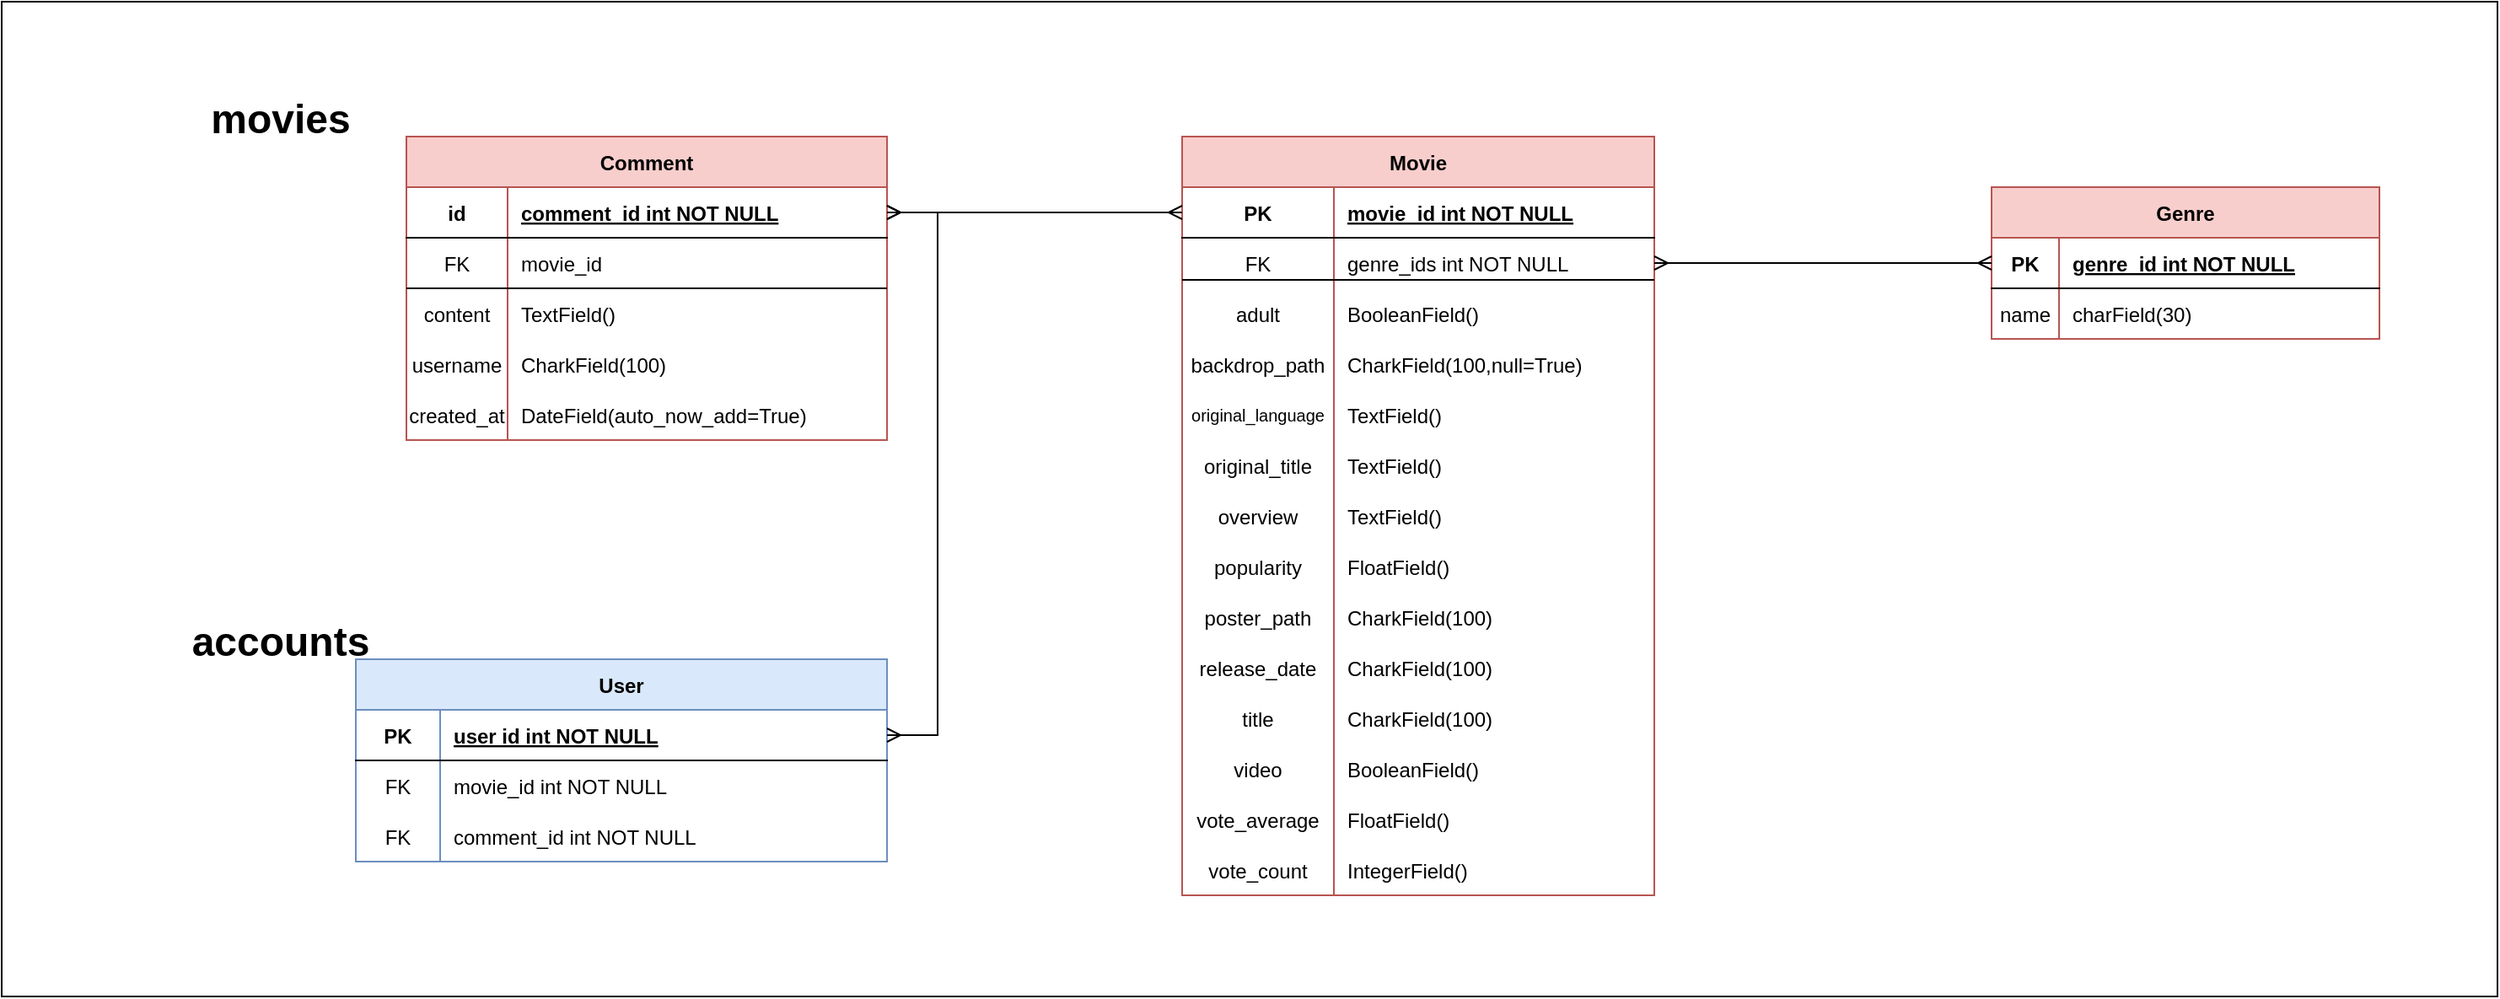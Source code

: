 <mxfile version="20.6.0" type="device"><diagram id="R2lEEEUBdFMjLlhIrx00" name="Page-1"><mxGraphModel dx="1673" dy="896" grid="1" gridSize="10" guides="1" tooltips="1" connect="1" arrows="1" fold="1" page="1" pageScale="1" pageWidth="850" pageHeight="1100" math="0" shadow="0" extFonts="Permanent Marker^https://fonts.googleapis.com/css?family=Permanent+Marker"><root><mxCell id="0"/><mxCell id="1" parent="0"/><mxCell id="-pY4FtqgjsBkmcWBX9QR-1" value="" style="rounded=0;whiteSpace=wrap;html=1;" parent="1" vertex="1"><mxGeometry x="120" y="50" width="1480" height="590" as="geometry"/></mxCell><mxCell id="C-vyLk0tnHw3VtMMgP7b-2" value="Movie" style="shape=table;startSize=30;container=1;collapsible=1;childLayout=tableLayout;fixedRows=1;rowLines=0;fontStyle=1;align=center;resizeLast=1;fillColor=#f8cecc;strokeColor=#b85450;" parent="1" vertex="1"><mxGeometry x="820" y="130" width="280" height="450" as="geometry"><mxRectangle x="450" y="120" width="70" height="30" as="alternateBounds"/></mxGeometry></mxCell><mxCell id="C-vyLk0tnHw3VtMMgP7b-3" value="" style="shape=partialRectangle;collapsible=0;dropTarget=0;pointerEvents=0;fillColor=none;points=[[0,0.5],[1,0.5]];portConstraint=eastwest;top=0;left=0;right=0;bottom=1;" parent="C-vyLk0tnHw3VtMMgP7b-2" vertex="1"><mxGeometry y="30" width="280" height="30" as="geometry"/></mxCell><mxCell id="C-vyLk0tnHw3VtMMgP7b-4" value="PK" style="shape=partialRectangle;overflow=hidden;connectable=0;fillColor=none;top=0;left=0;bottom=0;right=0;fontStyle=1;" parent="C-vyLk0tnHw3VtMMgP7b-3" vertex="1"><mxGeometry width="90" height="30" as="geometry"><mxRectangle width="90" height="30" as="alternateBounds"/></mxGeometry></mxCell><mxCell id="C-vyLk0tnHw3VtMMgP7b-5" value="movie_id int NOT NULL " style="shape=partialRectangle;overflow=hidden;connectable=0;fillColor=none;top=0;left=0;bottom=0;right=0;align=left;spacingLeft=6;fontStyle=5;" parent="C-vyLk0tnHw3VtMMgP7b-3" vertex="1"><mxGeometry x="90" width="190" height="30" as="geometry"><mxRectangle width="190" height="30" as="alternateBounds"/></mxGeometry></mxCell><mxCell id="C-vyLk0tnHw3VtMMgP7b-6" value="" style="shape=partialRectangle;collapsible=0;dropTarget=0;pointerEvents=0;fillColor=none;points=[[0,0.5],[1,0.5]];portConstraint=eastwest;top=0;left=0;right=0;bottom=0;" parent="C-vyLk0tnHw3VtMMgP7b-2" vertex="1"><mxGeometry y="60" width="280" height="30" as="geometry"/></mxCell><mxCell id="C-vyLk0tnHw3VtMMgP7b-7" value="FK" style="shape=partialRectangle;overflow=hidden;connectable=0;fillColor=none;top=0;left=0;bottom=0;right=0;" parent="C-vyLk0tnHw3VtMMgP7b-6" vertex="1"><mxGeometry width="90" height="30" as="geometry"><mxRectangle width="90" height="30" as="alternateBounds"/></mxGeometry></mxCell><mxCell id="C-vyLk0tnHw3VtMMgP7b-8" value="genre_ids int NOT NULL" style="shape=partialRectangle;overflow=hidden;connectable=0;fillColor=none;top=0;left=0;bottom=0;right=0;align=left;spacingLeft=6;" parent="C-vyLk0tnHw3VtMMgP7b-6" vertex="1"><mxGeometry x="90" width="190" height="30" as="geometry"><mxRectangle width="190" height="30" as="alternateBounds"/></mxGeometry></mxCell><mxCell id="C-vyLk0tnHw3VtMMgP7b-9" value="" style="shape=partialRectangle;collapsible=0;dropTarget=0;pointerEvents=0;fillColor=none;points=[[0,0.5],[1,0.5]];portConstraint=eastwest;top=0;left=0;right=0;bottom=0;" parent="C-vyLk0tnHw3VtMMgP7b-2" vertex="1"><mxGeometry y="90" width="280" height="30" as="geometry"/></mxCell><mxCell id="C-vyLk0tnHw3VtMMgP7b-10" value="adult" style="shape=partialRectangle;overflow=hidden;connectable=0;fillColor=none;top=0;left=0;bottom=0;right=0;" parent="C-vyLk0tnHw3VtMMgP7b-9" vertex="1"><mxGeometry width="90" height="30" as="geometry"><mxRectangle width="90" height="30" as="alternateBounds"/></mxGeometry></mxCell><mxCell id="C-vyLk0tnHw3VtMMgP7b-11" value="BooleanField()" style="shape=partialRectangle;overflow=hidden;connectable=0;fillColor=none;top=0;left=0;bottom=0;right=0;align=left;spacingLeft=6;" parent="C-vyLk0tnHw3VtMMgP7b-9" vertex="1"><mxGeometry x="90" width="190" height="30" as="geometry"><mxRectangle width="190" height="30" as="alternateBounds"/></mxGeometry></mxCell><mxCell id="g7f472ex86ZMEtZ3VpFQ-73" style="shape=partialRectangle;collapsible=0;dropTarget=0;pointerEvents=0;fillColor=none;points=[[0,0.5],[1,0.5]];portConstraint=eastwest;top=0;left=0;right=0;bottom=0;" parent="C-vyLk0tnHw3VtMMgP7b-2" vertex="1"><mxGeometry y="120" width="280" height="30" as="geometry"/></mxCell><mxCell id="g7f472ex86ZMEtZ3VpFQ-74" value="backdrop_path" style="shape=partialRectangle;overflow=hidden;connectable=0;fillColor=none;top=0;left=0;bottom=0;right=0;" parent="g7f472ex86ZMEtZ3VpFQ-73" vertex="1"><mxGeometry width="90" height="30" as="geometry"><mxRectangle width="90" height="30" as="alternateBounds"/></mxGeometry></mxCell><mxCell id="g7f472ex86ZMEtZ3VpFQ-75" value="CharkField(100,null=True)" style="shape=partialRectangle;overflow=hidden;connectable=0;fillColor=none;top=0;left=0;bottom=0;right=0;align=left;spacingLeft=6;" parent="g7f472ex86ZMEtZ3VpFQ-73" vertex="1"><mxGeometry x="90" width="190" height="30" as="geometry"><mxRectangle width="190" height="30" as="alternateBounds"/></mxGeometry></mxCell><mxCell id="g7f472ex86ZMEtZ3VpFQ-76" style="shape=partialRectangle;collapsible=0;dropTarget=0;pointerEvents=0;fillColor=none;points=[[0,0.5],[1,0.5]];portConstraint=eastwest;top=0;left=0;right=0;bottom=0;" parent="C-vyLk0tnHw3VtMMgP7b-2" vertex="1"><mxGeometry y="150" width="280" height="30" as="geometry"/></mxCell><mxCell id="g7f472ex86ZMEtZ3VpFQ-77" value="original_language" style="shape=partialRectangle;overflow=hidden;connectable=0;fillColor=none;top=0;left=0;bottom=0;right=0;fontSize=10;" parent="g7f472ex86ZMEtZ3VpFQ-76" vertex="1"><mxGeometry width="90" height="30" as="geometry"><mxRectangle width="90" height="30" as="alternateBounds"/></mxGeometry></mxCell><mxCell id="g7f472ex86ZMEtZ3VpFQ-78" value="TextField()" style="shape=partialRectangle;overflow=hidden;connectable=0;fillColor=none;top=0;left=0;bottom=0;right=0;align=left;spacingLeft=6;" parent="g7f472ex86ZMEtZ3VpFQ-76" vertex="1"><mxGeometry x="90" width="190" height="30" as="geometry"><mxRectangle width="190" height="30" as="alternateBounds"/></mxGeometry></mxCell><mxCell id="g7f472ex86ZMEtZ3VpFQ-79" style="shape=partialRectangle;collapsible=0;dropTarget=0;pointerEvents=0;fillColor=none;points=[[0,0.5],[1,0.5]];portConstraint=eastwest;top=0;left=0;right=0;bottom=0;" parent="C-vyLk0tnHw3VtMMgP7b-2" vertex="1"><mxGeometry y="180" width="280" height="30" as="geometry"/></mxCell><mxCell id="g7f472ex86ZMEtZ3VpFQ-80" value="original_title" style="shape=partialRectangle;overflow=hidden;connectable=0;fillColor=none;top=0;left=0;bottom=0;right=0;" parent="g7f472ex86ZMEtZ3VpFQ-79" vertex="1"><mxGeometry width="90" height="30" as="geometry"><mxRectangle width="90" height="30" as="alternateBounds"/></mxGeometry></mxCell><mxCell id="g7f472ex86ZMEtZ3VpFQ-81" value="TextField()" style="shape=partialRectangle;overflow=hidden;connectable=0;fillColor=none;top=0;left=0;bottom=0;right=0;align=left;spacingLeft=6;" parent="g7f472ex86ZMEtZ3VpFQ-79" vertex="1"><mxGeometry x="90" width="190" height="30" as="geometry"><mxRectangle width="190" height="30" as="alternateBounds"/></mxGeometry></mxCell><mxCell id="g7f472ex86ZMEtZ3VpFQ-82" style="shape=partialRectangle;collapsible=0;dropTarget=0;pointerEvents=0;fillColor=none;points=[[0,0.5],[1,0.5]];portConstraint=eastwest;top=0;left=0;right=0;bottom=0;" parent="C-vyLk0tnHw3VtMMgP7b-2" vertex="1"><mxGeometry y="210" width="280" height="30" as="geometry"/></mxCell><mxCell id="g7f472ex86ZMEtZ3VpFQ-83" value="overview" style="shape=partialRectangle;overflow=hidden;connectable=0;fillColor=none;top=0;left=0;bottom=0;right=0;" parent="g7f472ex86ZMEtZ3VpFQ-82" vertex="1"><mxGeometry width="90" height="30" as="geometry"><mxRectangle width="90" height="30" as="alternateBounds"/></mxGeometry></mxCell><mxCell id="g7f472ex86ZMEtZ3VpFQ-84" value="TextField()" style="shape=partialRectangle;overflow=hidden;connectable=0;fillColor=none;top=0;left=0;bottom=0;right=0;align=left;spacingLeft=6;" parent="g7f472ex86ZMEtZ3VpFQ-82" vertex="1"><mxGeometry x="90" width="190" height="30" as="geometry"><mxRectangle width="190" height="30" as="alternateBounds"/></mxGeometry></mxCell><mxCell id="g7f472ex86ZMEtZ3VpFQ-85" style="shape=partialRectangle;collapsible=0;dropTarget=0;pointerEvents=0;fillColor=none;points=[[0,0.5],[1,0.5]];portConstraint=eastwest;top=0;left=0;right=0;bottom=0;" parent="C-vyLk0tnHw3VtMMgP7b-2" vertex="1"><mxGeometry y="240" width="280" height="30" as="geometry"/></mxCell><mxCell id="g7f472ex86ZMEtZ3VpFQ-86" value="popularity" style="shape=partialRectangle;overflow=hidden;connectable=0;fillColor=none;top=0;left=0;bottom=0;right=0;" parent="g7f472ex86ZMEtZ3VpFQ-85" vertex="1"><mxGeometry width="90" height="30" as="geometry"><mxRectangle width="90" height="30" as="alternateBounds"/></mxGeometry></mxCell><mxCell id="g7f472ex86ZMEtZ3VpFQ-87" value="FloatField()" style="shape=partialRectangle;overflow=hidden;connectable=0;fillColor=none;top=0;left=0;bottom=0;right=0;align=left;spacingLeft=6;" parent="g7f472ex86ZMEtZ3VpFQ-85" vertex="1"><mxGeometry x="90" width="190" height="30" as="geometry"><mxRectangle width="190" height="30" as="alternateBounds"/></mxGeometry></mxCell><mxCell id="g7f472ex86ZMEtZ3VpFQ-88" style="shape=partialRectangle;collapsible=0;dropTarget=0;pointerEvents=0;fillColor=none;points=[[0,0.5],[1,0.5]];portConstraint=eastwest;top=0;left=0;right=0;bottom=0;" parent="C-vyLk0tnHw3VtMMgP7b-2" vertex="1"><mxGeometry y="270" width="280" height="30" as="geometry"/></mxCell><mxCell id="g7f472ex86ZMEtZ3VpFQ-89" value="poster_path" style="shape=partialRectangle;overflow=hidden;connectable=0;fillColor=none;top=0;left=0;bottom=0;right=0;" parent="g7f472ex86ZMEtZ3VpFQ-88" vertex="1"><mxGeometry width="90" height="30" as="geometry"><mxRectangle width="90" height="30" as="alternateBounds"/></mxGeometry></mxCell><mxCell id="g7f472ex86ZMEtZ3VpFQ-90" value="CharkField(100)" style="shape=partialRectangle;overflow=hidden;connectable=0;fillColor=none;top=0;left=0;bottom=0;right=0;align=left;spacingLeft=6;" parent="g7f472ex86ZMEtZ3VpFQ-88" vertex="1"><mxGeometry x="90" width="190" height="30" as="geometry"><mxRectangle width="190" height="30" as="alternateBounds"/></mxGeometry></mxCell><mxCell id="g7f472ex86ZMEtZ3VpFQ-91" style="shape=partialRectangle;collapsible=0;dropTarget=0;pointerEvents=0;fillColor=none;points=[[0,0.5],[1,0.5]];portConstraint=eastwest;top=0;left=0;right=0;bottom=0;" parent="C-vyLk0tnHw3VtMMgP7b-2" vertex="1"><mxGeometry y="300" width="280" height="30" as="geometry"/></mxCell><mxCell id="g7f472ex86ZMEtZ3VpFQ-92" value="release_date" style="shape=partialRectangle;overflow=hidden;connectable=0;fillColor=none;top=0;left=0;bottom=0;right=0;" parent="g7f472ex86ZMEtZ3VpFQ-91" vertex="1"><mxGeometry width="90" height="30" as="geometry"><mxRectangle width="90" height="30" as="alternateBounds"/></mxGeometry></mxCell><mxCell id="g7f472ex86ZMEtZ3VpFQ-93" value="CharkField(100)" style="shape=partialRectangle;overflow=hidden;connectable=0;fillColor=none;top=0;left=0;bottom=0;right=0;align=left;spacingLeft=6;" parent="g7f472ex86ZMEtZ3VpFQ-91" vertex="1"><mxGeometry x="90" width="190" height="30" as="geometry"><mxRectangle width="190" height="30" as="alternateBounds"/></mxGeometry></mxCell><mxCell id="g7f472ex86ZMEtZ3VpFQ-94" style="shape=partialRectangle;collapsible=0;dropTarget=0;pointerEvents=0;fillColor=none;points=[[0,0.5],[1,0.5]];portConstraint=eastwest;top=0;left=0;right=0;bottom=0;" parent="C-vyLk0tnHw3VtMMgP7b-2" vertex="1"><mxGeometry y="330" width="280" height="30" as="geometry"/></mxCell><mxCell id="g7f472ex86ZMEtZ3VpFQ-95" value="title" style="shape=partialRectangle;overflow=hidden;connectable=0;fillColor=none;top=0;left=0;bottom=0;right=0;" parent="g7f472ex86ZMEtZ3VpFQ-94" vertex="1"><mxGeometry width="90" height="30" as="geometry"><mxRectangle width="90" height="30" as="alternateBounds"/></mxGeometry></mxCell><mxCell id="g7f472ex86ZMEtZ3VpFQ-96" value="CharkField(100)" style="shape=partialRectangle;overflow=hidden;connectable=0;fillColor=none;top=0;left=0;bottom=0;right=0;align=left;spacingLeft=6;" parent="g7f472ex86ZMEtZ3VpFQ-94" vertex="1"><mxGeometry x="90" width="190" height="30" as="geometry"><mxRectangle width="190" height="30" as="alternateBounds"/></mxGeometry></mxCell><mxCell id="g7f472ex86ZMEtZ3VpFQ-97" style="shape=partialRectangle;collapsible=0;dropTarget=0;pointerEvents=0;fillColor=none;points=[[0,0.5],[1,0.5]];portConstraint=eastwest;top=0;left=0;right=0;bottom=0;" parent="C-vyLk0tnHw3VtMMgP7b-2" vertex="1"><mxGeometry y="360" width="280" height="30" as="geometry"/></mxCell><mxCell id="g7f472ex86ZMEtZ3VpFQ-98" value="video" style="shape=partialRectangle;overflow=hidden;connectable=0;fillColor=none;top=0;left=0;bottom=0;right=0;" parent="g7f472ex86ZMEtZ3VpFQ-97" vertex="1"><mxGeometry width="90" height="30" as="geometry"><mxRectangle width="90" height="30" as="alternateBounds"/></mxGeometry></mxCell><mxCell id="g7f472ex86ZMEtZ3VpFQ-99" value="BooleanField()" style="shape=partialRectangle;overflow=hidden;connectable=0;fillColor=none;top=0;left=0;bottom=0;right=0;align=left;spacingLeft=6;" parent="g7f472ex86ZMEtZ3VpFQ-97" vertex="1"><mxGeometry x="90" width="190" height="30" as="geometry"><mxRectangle width="190" height="30" as="alternateBounds"/></mxGeometry></mxCell><mxCell id="g7f472ex86ZMEtZ3VpFQ-100" style="shape=partialRectangle;collapsible=0;dropTarget=0;pointerEvents=0;fillColor=none;points=[[0,0.5],[1,0.5]];portConstraint=eastwest;top=0;left=0;right=0;bottom=0;" parent="C-vyLk0tnHw3VtMMgP7b-2" vertex="1"><mxGeometry y="390" width="280" height="30" as="geometry"/></mxCell><mxCell id="g7f472ex86ZMEtZ3VpFQ-101" value="vote_average" style="shape=partialRectangle;overflow=hidden;connectable=0;fillColor=none;top=0;left=0;bottom=0;right=0;" parent="g7f472ex86ZMEtZ3VpFQ-100" vertex="1"><mxGeometry width="90" height="30" as="geometry"><mxRectangle width="90" height="30" as="alternateBounds"/></mxGeometry></mxCell><mxCell id="g7f472ex86ZMEtZ3VpFQ-102" value="FloatField()" style="shape=partialRectangle;overflow=hidden;connectable=0;fillColor=none;top=0;left=0;bottom=0;right=0;align=left;spacingLeft=6;" parent="g7f472ex86ZMEtZ3VpFQ-100" vertex="1"><mxGeometry x="90" width="190" height="30" as="geometry"><mxRectangle width="190" height="30" as="alternateBounds"/></mxGeometry></mxCell><mxCell id="g7f472ex86ZMEtZ3VpFQ-103" style="shape=partialRectangle;collapsible=0;dropTarget=0;pointerEvents=0;fillColor=none;points=[[0,0.5],[1,0.5]];portConstraint=eastwest;top=0;left=0;right=0;bottom=0;" parent="C-vyLk0tnHw3VtMMgP7b-2" vertex="1"><mxGeometry y="420" width="280" height="30" as="geometry"/></mxCell><mxCell id="g7f472ex86ZMEtZ3VpFQ-104" value="vote_count" style="shape=partialRectangle;overflow=hidden;connectable=0;fillColor=none;top=0;left=0;bottom=0;right=0;" parent="g7f472ex86ZMEtZ3VpFQ-103" vertex="1"><mxGeometry width="90" height="30" as="geometry"><mxRectangle width="90" height="30" as="alternateBounds"/></mxGeometry></mxCell><mxCell id="g7f472ex86ZMEtZ3VpFQ-105" value="IntegerField()" style="shape=partialRectangle;overflow=hidden;connectable=0;fillColor=none;top=0;left=0;bottom=0;right=0;align=left;spacingLeft=6;" parent="g7f472ex86ZMEtZ3VpFQ-103" vertex="1"><mxGeometry x="90" width="190" height="30" as="geometry"><mxRectangle width="190" height="30" as="alternateBounds"/></mxGeometry></mxCell><mxCell id="C-vyLk0tnHw3VtMMgP7b-13" value="Genre" style="shape=table;startSize=30;container=1;collapsible=1;childLayout=tableLayout;fixedRows=1;rowLines=0;fontStyle=1;align=center;resizeLast=1;fillColor=#f8cecc;strokeColor=#b85450;" parent="1" vertex="1"><mxGeometry x="1300" y="160" width="230" height="90" as="geometry"/></mxCell><mxCell id="C-vyLk0tnHw3VtMMgP7b-14" value="" style="shape=partialRectangle;collapsible=0;dropTarget=0;pointerEvents=0;fillColor=none;points=[[0,0.5],[1,0.5]];portConstraint=eastwest;top=0;left=0;right=0;bottom=1;" parent="C-vyLk0tnHw3VtMMgP7b-13" vertex="1"><mxGeometry y="30" width="230" height="30" as="geometry"/></mxCell><mxCell id="C-vyLk0tnHw3VtMMgP7b-15" value="PK" style="shape=partialRectangle;overflow=hidden;connectable=0;fillColor=none;top=0;left=0;bottom=0;right=0;fontStyle=1;" parent="C-vyLk0tnHw3VtMMgP7b-14" vertex="1"><mxGeometry width="40" height="30" as="geometry"><mxRectangle width="40" height="30" as="alternateBounds"/></mxGeometry></mxCell><mxCell id="C-vyLk0tnHw3VtMMgP7b-16" value="genre_id int NOT NULL " style="shape=partialRectangle;overflow=hidden;connectable=0;fillColor=none;top=0;left=0;bottom=0;right=0;align=left;spacingLeft=6;fontStyle=5;" parent="C-vyLk0tnHw3VtMMgP7b-14" vertex="1"><mxGeometry x="40" width="190" height="30" as="geometry"><mxRectangle width="190" height="30" as="alternateBounds"/></mxGeometry></mxCell><mxCell id="C-vyLk0tnHw3VtMMgP7b-17" value="" style="shape=partialRectangle;collapsible=0;dropTarget=0;pointerEvents=0;fillColor=none;points=[[0,0.5],[1,0.5]];portConstraint=eastwest;top=0;left=0;right=0;bottom=0;" parent="C-vyLk0tnHw3VtMMgP7b-13" vertex="1"><mxGeometry y="60" width="230" height="30" as="geometry"/></mxCell><mxCell id="C-vyLk0tnHw3VtMMgP7b-18" value="name" style="shape=partialRectangle;overflow=hidden;connectable=0;fillColor=none;top=0;left=0;bottom=0;right=0;" parent="C-vyLk0tnHw3VtMMgP7b-17" vertex="1"><mxGeometry width="40" height="30" as="geometry"><mxRectangle width="40" height="30" as="alternateBounds"/></mxGeometry></mxCell><mxCell id="C-vyLk0tnHw3VtMMgP7b-19" value="charField(30)" style="shape=partialRectangle;overflow=hidden;connectable=0;fillColor=none;top=0;left=0;bottom=0;right=0;align=left;spacingLeft=6;" parent="C-vyLk0tnHw3VtMMgP7b-17" vertex="1"><mxGeometry x="40" width="190" height="30" as="geometry"><mxRectangle width="190" height="30" as="alternateBounds"/></mxGeometry></mxCell><mxCell id="C-vyLk0tnHw3VtMMgP7b-23" value="Comment" style="shape=table;startSize=30;container=1;collapsible=1;childLayout=tableLayout;fixedRows=1;rowLines=0;fontStyle=1;align=center;resizeLast=1;fillColor=#f8cecc;strokeColor=#b85450;" parent="1" vertex="1"><mxGeometry x="360" y="130" width="285" height="180" as="geometry"/></mxCell><mxCell id="C-vyLk0tnHw3VtMMgP7b-24" value="" style="shape=partialRectangle;collapsible=0;dropTarget=0;pointerEvents=0;fillColor=none;points=[[0,0.5],[1,0.5]];portConstraint=eastwest;top=0;left=0;right=0;bottom=1;" parent="C-vyLk0tnHw3VtMMgP7b-23" vertex="1"><mxGeometry y="30" width="285" height="30" as="geometry"/></mxCell><mxCell id="C-vyLk0tnHw3VtMMgP7b-25" value="id" style="shape=partialRectangle;overflow=hidden;connectable=0;fillColor=none;top=0;left=0;bottom=0;right=0;fontStyle=1;" parent="C-vyLk0tnHw3VtMMgP7b-24" vertex="1"><mxGeometry width="60" height="30" as="geometry"><mxRectangle width="60" height="30" as="alternateBounds"/></mxGeometry></mxCell><mxCell id="C-vyLk0tnHw3VtMMgP7b-26" value="comment_id int NOT NULL " style="shape=partialRectangle;overflow=hidden;connectable=0;fillColor=none;top=0;left=0;bottom=0;right=0;align=left;spacingLeft=6;fontStyle=5;" parent="C-vyLk0tnHw3VtMMgP7b-24" vertex="1"><mxGeometry x="60" width="225" height="30" as="geometry"><mxRectangle width="225" height="30" as="alternateBounds"/></mxGeometry></mxCell><mxCell id="C-vyLk0tnHw3VtMMgP7b-27" value="" style="shape=partialRectangle;collapsible=0;dropTarget=0;pointerEvents=0;fillColor=none;points=[[0,0.5],[1,0.5]];portConstraint=eastwest;top=0;left=0;right=0;bottom=0;" parent="C-vyLk0tnHw3VtMMgP7b-23" vertex="1"><mxGeometry y="60" width="285" height="30" as="geometry"/></mxCell><mxCell id="C-vyLk0tnHw3VtMMgP7b-28" value="FK" style="shape=partialRectangle;overflow=hidden;connectable=0;fillColor=none;top=0;left=0;bottom=0;right=0;" parent="C-vyLk0tnHw3VtMMgP7b-27" vertex="1"><mxGeometry width="60" height="30" as="geometry"><mxRectangle width="60" height="30" as="alternateBounds"/></mxGeometry></mxCell><mxCell id="C-vyLk0tnHw3VtMMgP7b-29" value="movie_id  " style="shape=partialRectangle;overflow=hidden;connectable=0;fillColor=none;top=0;left=0;bottom=0;right=0;align=left;spacingLeft=6;" parent="C-vyLk0tnHw3VtMMgP7b-27" vertex="1"><mxGeometry x="60" width="225" height="30" as="geometry"><mxRectangle width="225" height="30" as="alternateBounds"/></mxGeometry></mxCell><mxCell id="g7f472ex86ZMEtZ3VpFQ-62" style="shape=partialRectangle;collapsible=0;dropTarget=0;pointerEvents=0;fillColor=none;points=[[0,0.5],[1,0.5]];portConstraint=eastwest;top=0;left=0;right=0;bottom=0;" parent="C-vyLk0tnHw3VtMMgP7b-23" vertex="1"><mxGeometry y="90" width="285" height="30" as="geometry"/></mxCell><mxCell id="g7f472ex86ZMEtZ3VpFQ-63" value="content" style="shape=partialRectangle;overflow=hidden;connectable=0;fillColor=none;top=0;left=0;bottom=0;right=0;" parent="g7f472ex86ZMEtZ3VpFQ-62" vertex="1"><mxGeometry width="60" height="30" as="geometry"><mxRectangle width="60" height="30" as="alternateBounds"/></mxGeometry></mxCell><mxCell id="g7f472ex86ZMEtZ3VpFQ-64" value="TextField()" style="shape=partialRectangle;overflow=hidden;connectable=0;fillColor=none;top=0;left=0;bottom=0;right=0;align=left;spacingLeft=6;" parent="g7f472ex86ZMEtZ3VpFQ-62" vertex="1"><mxGeometry x="60" width="225" height="30" as="geometry"><mxRectangle width="225" height="30" as="alternateBounds"/></mxGeometry></mxCell><mxCell id="g7f472ex86ZMEtZ3VpFQ-65" style="shape=partialRectangle;collapsible=0;dropTarget=0;pointerEvents=0;fillColor=none;points=[[0,0.5],[1,0.5]];portConstraint=eastwest;top=0;left=0;right=0;bottom=0;" parent="C-vyLk0tnHw3VtMMgP7b-23" vertex="1"><mxGeometry y="120" width="285" height="30" as="geometry"/></mxCell><mxCell id="g7f472ex86ZMEtZ3VpFQ-66" value="username" style="shape=partialRectangle;overflow=hidden;connectable=0;fillColor=none;top=0;left=0;bottom=0;right=0;" parent="g7f472ex86ZMEtZ3VpFQ-65" vertex="1"><mxGeometry width="60" height="30" as="geometry"><mxRectangle width="60" height="30" as="alternateBounds"/></mxGeometry></mxCell><mxCell id="g7f472ex86ZMEtZ3VpFQ-67" value="CharkField(100)" style="shape=partialRectangle;overflow=hidden;connectable=0;fillColor=none;top=0;left=0;bottom=0;right=0;align=left;spacingLeft=6;" parent="g7f472ex86ZMEtZ3VpFQ-65" vertex="1"><mxGeometry x="60" width="225" height="30" as="geometry"><mxRectangle width="225" height="30" as="alternateBounds"/></mxGeometry></mxCell><mxCell id="g7f472ex86ZMEtZ3VpFQ-69" style="shape=partialRectangle;collapsible=0;dropTarget=0;pointerEvents=0;fillColor=none;points=[[0,0.5],[1,0.5]];portConstraint=eastwest;top=0;left=0;right=0;bottom=0;" parent="C-vyLk0tnHw3VtMMgP7b-23" vertex="1"><mxGeometry y="150" width="285" height="30" as="geometry"/></mxCell><mxCell id="g7f472ex86ZMEtZ3VpFQ-70" value="created_at" style="shape=partialRectangle;overflow=hidden;connectable=0;fillColor=none;top=0;left=0;bottom=0;right=0;" parent="g7f472ex86ZMEtZ3VpFQ-69" vertex="1"><mxGeometry width="60" height="30" as="geometry"><mxRectangle width="60" height="30" as="alternateBounds"/></mxGeometry></mxCell><mxCell id="g7f472ex86ZMEtZ3VpFQ-71" value="DateField(auto_now_add=True)" style="shape=partialRectangle;overflow=hidden;connectable=0;fillColor=none;top=0;left=0;bottom=0;right=0;align=left;spacingLeft=6;" parent="g7f472ex86ZMEtZ3VpFQ-69" vertex="1"><mxGeometry x="60" width="225" height="30" as="geometry"><mxRectangle width="225" height="30" as="alternateBounds"/></mxGeometry></mxCell><mxCell id="-pY4FtqgjsBkmcWBX9QR-2" value="&lt;font style=&quot;font-size: 24px;&quot;&gt;&lt;b&gt;movies&lt;/b&gt;&lt;/font&gt;" style="text;html=1;align=center;verticalAlign=middle;resizable=0;points=[];autosize=1;strokeColor=none;fillColor=none;" parent="1" vertex="1"><mxGeometry x="230" y="100" width="110" height="40" as="geometry"/></mxCell><mxCell id="g7f472ex86ZMEtZ3VpFQ-24" value="" style="line;strokeWidth=1;rotatable=0;dashed=0;labelPosition=right;align=left;verticalAlign=middle;spacingTop=0;spacingLeft=6;points=[];portConstraint=eastwest;" parent="1" vertex="1"><mxGeometry x="820" y="210" width="280" height="10" as="geometry"/></mxCell><mxCell id="g7f472ex86ZMEtZ3VpFQ-50" value="&lt;span style=&quot;font-size: 24px;&quot;&gt;&lt;b&gt;accounts&lt;/b&gt;&lt;/span&gt;" style="text;html=1;align=center;verticalAlign=middle;resizable=0;points=[];autosize=1;strokeColor=none;fillColor=none;" parent="1" vertex="1"><mxGeometry x="220" y="410" width="130" height="40" as="geometry"/></mxCell><mxCell id="g7f472ex86ZMEtZ3VpFQ-107" value="User" style="shape=table;startSize=30;container=1;collapsible=1;childLayout=tableLayout;fixedRows=1;rowLines=0;fontStyle=1;align=center;resizeLast=1;strokeWidth=1;fillColor=#dae8fc;strokeColor=#6c8ebf;" parent="1" vertex="1"><mxGeometry x="330" y="440" width="315" height="120" as="geometry"/></mxCell><mxCell id="g7f472ex86ZMEtZ3VpFQ-108" value="" style="shape=tableRow;horizontal=0;startSize=0;swimlaneHead=0;swimlaneBody=0;fillColor=none;collapsible=0;dropTarget=0;points=[[0,0.5],[1,0.5]];portConstraint=eastwest;top=0;left=0;right=0;bottom=1;strokeWidth=1;" parent="g7f472ex86ZMEtZ3VpFQ-107" vertex="1"><mxGeometry y="30" width="315" height="30" as="geometry"/></mxCell><mxCell id="g7f472ex86ZMEtZ3VpFQ-109" value="PK" style="shape=partialRectangle;connectable=0;fillColor=none;top=0;left=0;bottom=0;right=0;fontStyle=1;overflow=hidden;strokeWidth=1;" parent="g7f472ex86ZMEtZ3VpFQ-108" vertex="1"><mxGeometry width="50" height="30" as="geometry"><mxRectangle width="50" height="30" as="alternateBounds"/></mxGeometry></mxCell><mxCell id="g7f472ex86ZMEtZ3VpFQ-110" value="user id int NOT NULL" style="shape=partialRectangle;connectable=0;fillColor=none;top=0;left=0;bottom=0;right=0;align=left;spacingLeft=6;fontStyle=5;overflow=hidden;strokeWidth=1;" parent="g7f472ex86ZMEtZ3VpFQ-108" vertex="1"><mxGeometry x="50" width="265" height="30" as="geometry"><mxRectangle width="265" height="30" as="alternateBounds"/></mxGeometry></mxCell><mxCell id="g7f472ex86ZMEtZ3VpFQ-111" value="" style="shape=tableRow;horizontal=0;startSize=0;swimlaneHead=0;swimlaneBody=0;fillColor=none;collapsible=0;dropTarget=0;points=[[0,0.5],[1,0.5]];portConstraint=eastwest;top=0;left=0;right=0;bottom=0;strokeWidth=1;" parent="g7f472ex86ZMEtZ3VpFQ-107" vertex="1"><mxGeometry y="60" width="315" height="30" as="geometry"/></mxCell><mxCell id="g7f472ex86ZMEtZ3VpFQ-112" value="FK" style="shape=partialRectangle;connectable=0;fillColor=none;top=0;left=0;bottom=0;right=0;editable=1;overflow=hidden;strokeWidth=1;" parent="g7f472ex86ZMEtZ3VpFQ-111" vertex="1"><mxGeometry width="50" height="30" as="geometry"><mxRectangle width="50" height="30" as="alternateBounds"/></mxGeometry></mxCell><mxCell id="g7f472ex86ZMEtZ3VpFQ-113" value="movie_id int NOT NULL" style="shape=partialRectangle;connectable=0;fillColor=none;top=0;left=0;bottom=0;right=0;align=left;spacingLeft=6;overflow=hidden;strokeWidth=1;" parent="g7f472ex86ZMEtZ3VpFQ-111" vertex="1"><mxGeometry x="50" width="265" height="30" as="geometry"><mxRectangle width="265" height="30" as="alternateBounds"/></mxGeometry></mxCell><mxCell id="g7f472ex86ZMEtZ3VpFQ-114" value="" style="shape=tableRow;horizontal=0;startSize=0;swimlaneHead=0;swimlaneBody=0;fillColor=none;collapsible=0;dropTarget=0;points=[[0,0.5],[1,0.5]];portConstraint=eastwest;top=0;left=0;right=0;bottom=0;strokeWidth=1;" parent="g7f472ex86ZMEtZ3VpFQ-107" vertex="1"><mxGeometry y="90" width="315" height="30" as="geometry"/></mxCell><mxCell id="g7f472ex86ZMEtZ3VpFQ-115" value="FK" style="shape=partialRectangle;connectable=0;fillColor=none;top=0;left=0;bottom=0;right=0;editable=1;overflow=hidden;strokeWidth=1;" parent="g7f472ex86ZMEtZ3VpFQ-114" vertex="1"><mxGeometry width="50" height="30" as="geometry"><mxRectangle width="50" height="30" as="alternateBounds"/></mxGeometry></mxCell><mxCell id="g7f472ex86ZMEtZ3VpFQ-116" value="comment_id int NOT NULL" style="shape=partialRectangle;connectable=0;fillColor=none;top=0;left=0;bottom=0;right=0;align=left;spacingLeft=6;overflow=hidden;strokeWidth=1;" parent="g7f472ex86ZMEtZ3VpFQ-114" vertex="1"><mxGeometry x="50" width="265" height="30" as="geometry"><mxRectangle width="265" height="30" as="alternateBounds"/></mxGeometry></mxCell><mxCell id="g7f472ex86ZMEtZ3VpFQ-120" value="" style="edgeStyle=entityRelationEdgeStyle;fontSize=12;html=1;endArrow=ERmany;startArrow=ERmany;rounded=0;entryX=0;entryY=0.5;entryDx=0;entryDy=0;exitX=1;exitY=0.5;exitDx=0;exitDy=0;" parent="1" source="C-vyLk0tnHw3VtMMgP7b-6" target="C-vyLk0tnHw3VtMMgP7b-14" edge="1"><mxGeometry width="100" height="100" relative="1" as="geometry"><mxPoint x="1110" y="205" as="sourcePoint"/><mxPoint x="410" y="580" as="targetPoint"/></mxGeometry></mxCell><mxCell id="g7f472ex86ZMEtZ3VpFQ-121" value="" style="edgeStyle=entityRelationEdgeStyle;fontSize=12;html=1;endArrow=ERmany;startArrow=ERmany;rounded=0;entryX=0;entryY=0.5;entryDx=0;entryDy=0;exitX=1;exitY=0.5;exitDx=0;exitDy=0;" parent="1" source="C-vyLk0tnHw3VtMMgP7b-24" target="C-vyLk0tnHw3VtMMgP7b-3" edge="1"><mxGeometry width="100" height="100" relative="1" as="geometry"><mxPoint x="630" y="410" as="sourcePoint"/><mxPoint x="730" y="310" as="targetPoint"/></mxGeometry></mxCell><mxCell id="g7f472ex86ZMEtZ3VpFQ-124" value="" style="line;strokeWidth=1;rotatable=0;dashed=0;labelPosition=right;align=left;verticalAlign=middle;spacingTop=0;spacingLeft=6;points=[];portConstraint=eastwest;" parent="1" vertex="1"><mxGeometry x="360" y="215" width="285" height="10" as="geometry"/></mxCell><mxCell id="g7f472ex86ZMEtZ3VpFQ-135" value="" style="edgeStyle=entityRelationEdgeStyle;fontSize=12;html=1;endArrow=ERmany;startArrow=ERmany;rounded=0;entryX=1;entryY=0.5;entryDx=0;entryDy=0;exitX=1;exitY=0.5;exitDx=0;exitDy=0;" parent="1" target="C-vyLk0tnHw3VtMMgP7b-24" edge="1" source="g7f472ex86ZMEtZ3VpFQ-108"><mxGeometry width="100" height="100" relative="1" as="geometry"><mxPoint x="675" y="560" as="sourcePoint"/><mxPoint x="775" y="460" as="targetPoint"/></mxGeometry></mxCell></root></mxGraphModel></diagram></mxfile>